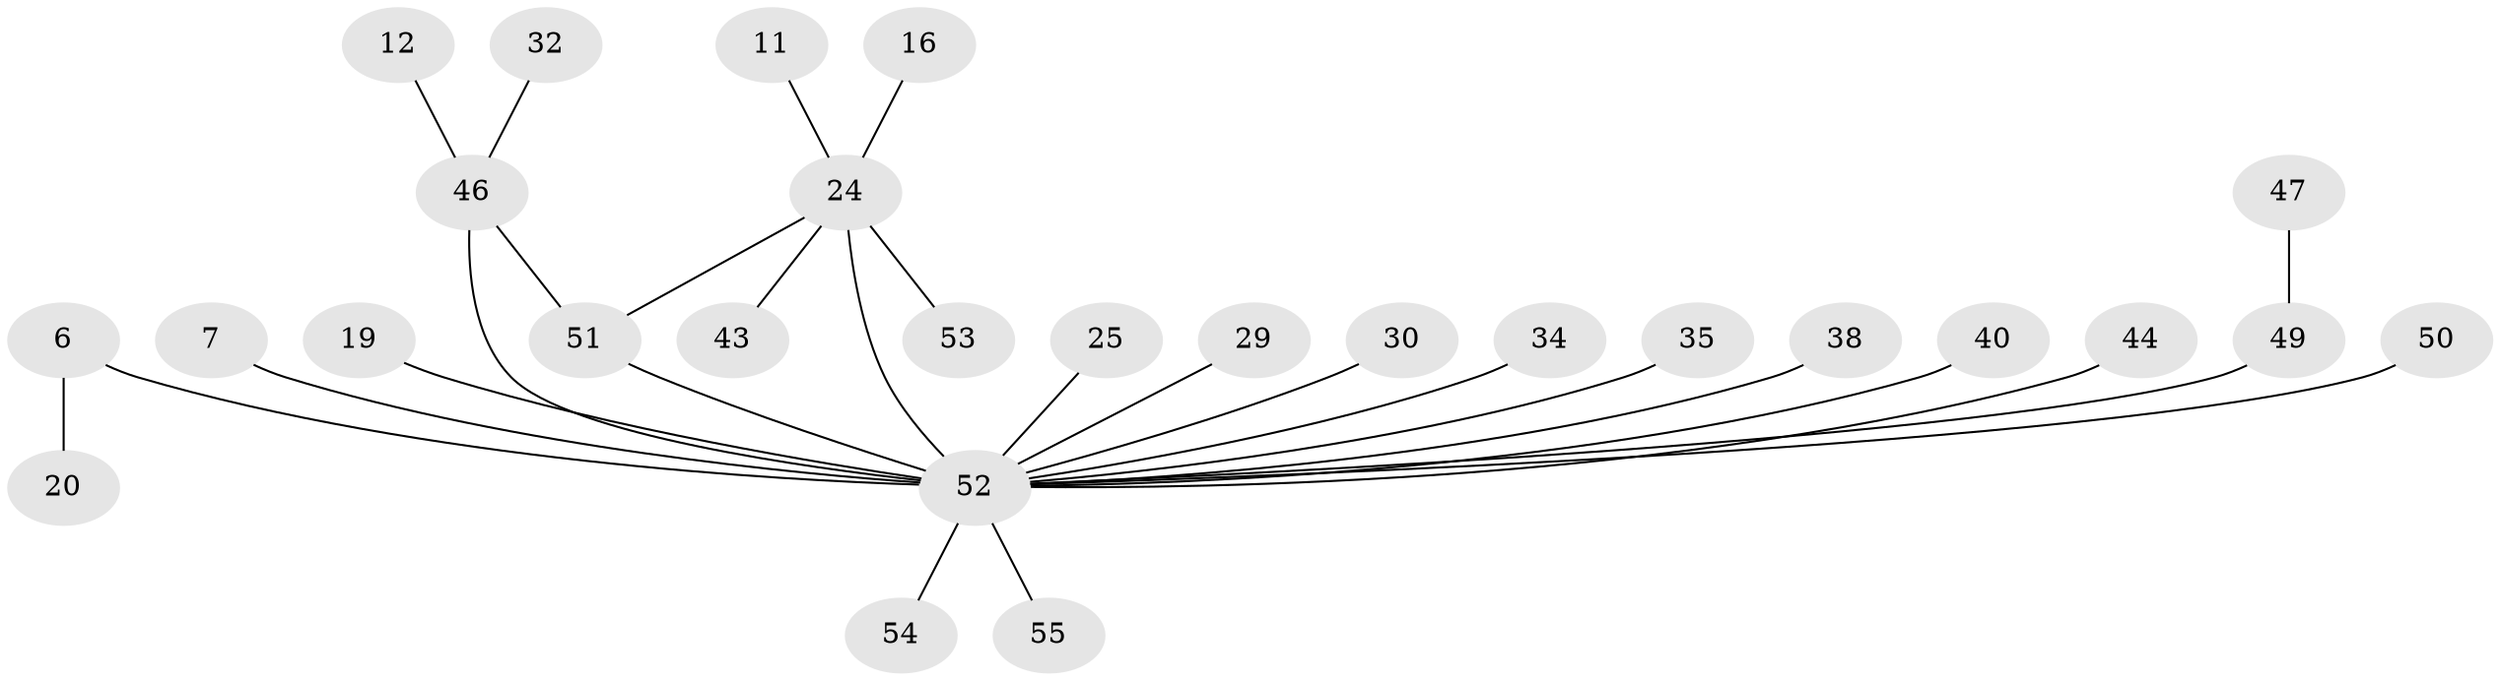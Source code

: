 // original degree distribution, {13: 0.01818181818181818, 4: 0.07272727272727272, 7: 0.01818181818181818, 6: 0.03636363636363636, 1: 0.45454545454545453, 8: 0.03636363636363636, 9: 0.01818181818181818, 2: 0.2, 3: 0.10909090909090909, 5: 0.03636363636363636}
// Generated by graph-tools (version 1.1) at 2025/47/03/09/25 04:47:18]
// undirected, 27 vertices, 28 edges
graph export_dot {
graph [start="1"]
  node [color=gray90,style=filled];
  6;
  7;
  11;
  12;
  16;
  19;
  20;
  24 [super="+9"];
  25;
  29;
  30;
  32 [super="+22"];
  34;
  35;
  38;
  40;
  43;
  44;
  46 [super="+18+3"];
  47;
  49 [super="+23+14+31+48+42"];
  50 [super="+41"];
  51 [super="+33"];
  52 [super="+39+28+10+36"];
  53 [super="+45"];
  54;
  55;
  6 -- 20;
  6 -- 52 [weight=3];
  7 -- 52;
  11 -- 24;
  12 -- 46;
  16 -- 24;
  19 -- 52;
  24 -- 43;
  24 -- 52 [weight=4];
  24 -- 53;
  24 -- 51 [weight=2];
  25 -- 52;
  29 -- 52;
  30 -- 52;
  32 -- 46;
  34 -- 52;
  35 -- 52;
  38 -- 52;
  40 -- 52;
  44 -- 52;
  46 -- 52 [weight=5];
  46 -- 51;
  47 -- 49;
  49 -- 52 [weight=6];
  50 -- 52;
  51 -- 52;
  52 -- 55;
  52 -- 54;
}
